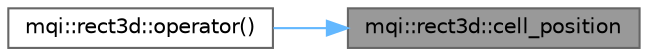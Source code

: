 digraph "mqi::rect3d::cell_position"
{
 // LATEX_PDF_SIZE
  bgcolor="transparent";
  edge [fontname=Helvetica,fontsize=10,labelfontname=Helvetica,labelfontsize=10];
  node [fontname=Helvetica,fontsize=10,shape=box,height=0.2,width=0.4];
  rankdir="RL";
  Node1 [id="Node000001",label="mqi::rect3d::cell_position",height=0.2,width=0.4,color="gray40", fillcolor="grey60", style="filled", fontcolor="black",tooltip="Retrieves the coordinates of the bounding box of a specified grid cell."];
  Node1 -> Node2 [id="edge1_Node000001_Node000002",dir="back",color="steelblue1",style="solid",tooltip=" "];
  Node2 [id="Node000002",label="mqi::rect3d::operator()",height=0.2,width=0.4,color="grey40", fillcolor="white", style="filled",URL="$classmqi_1_1rect3d.html#af0f15ce56748f753294cb18b0a19cc76",tooltip="Performs trilinear interpolation to find the value at a given point."];
}
